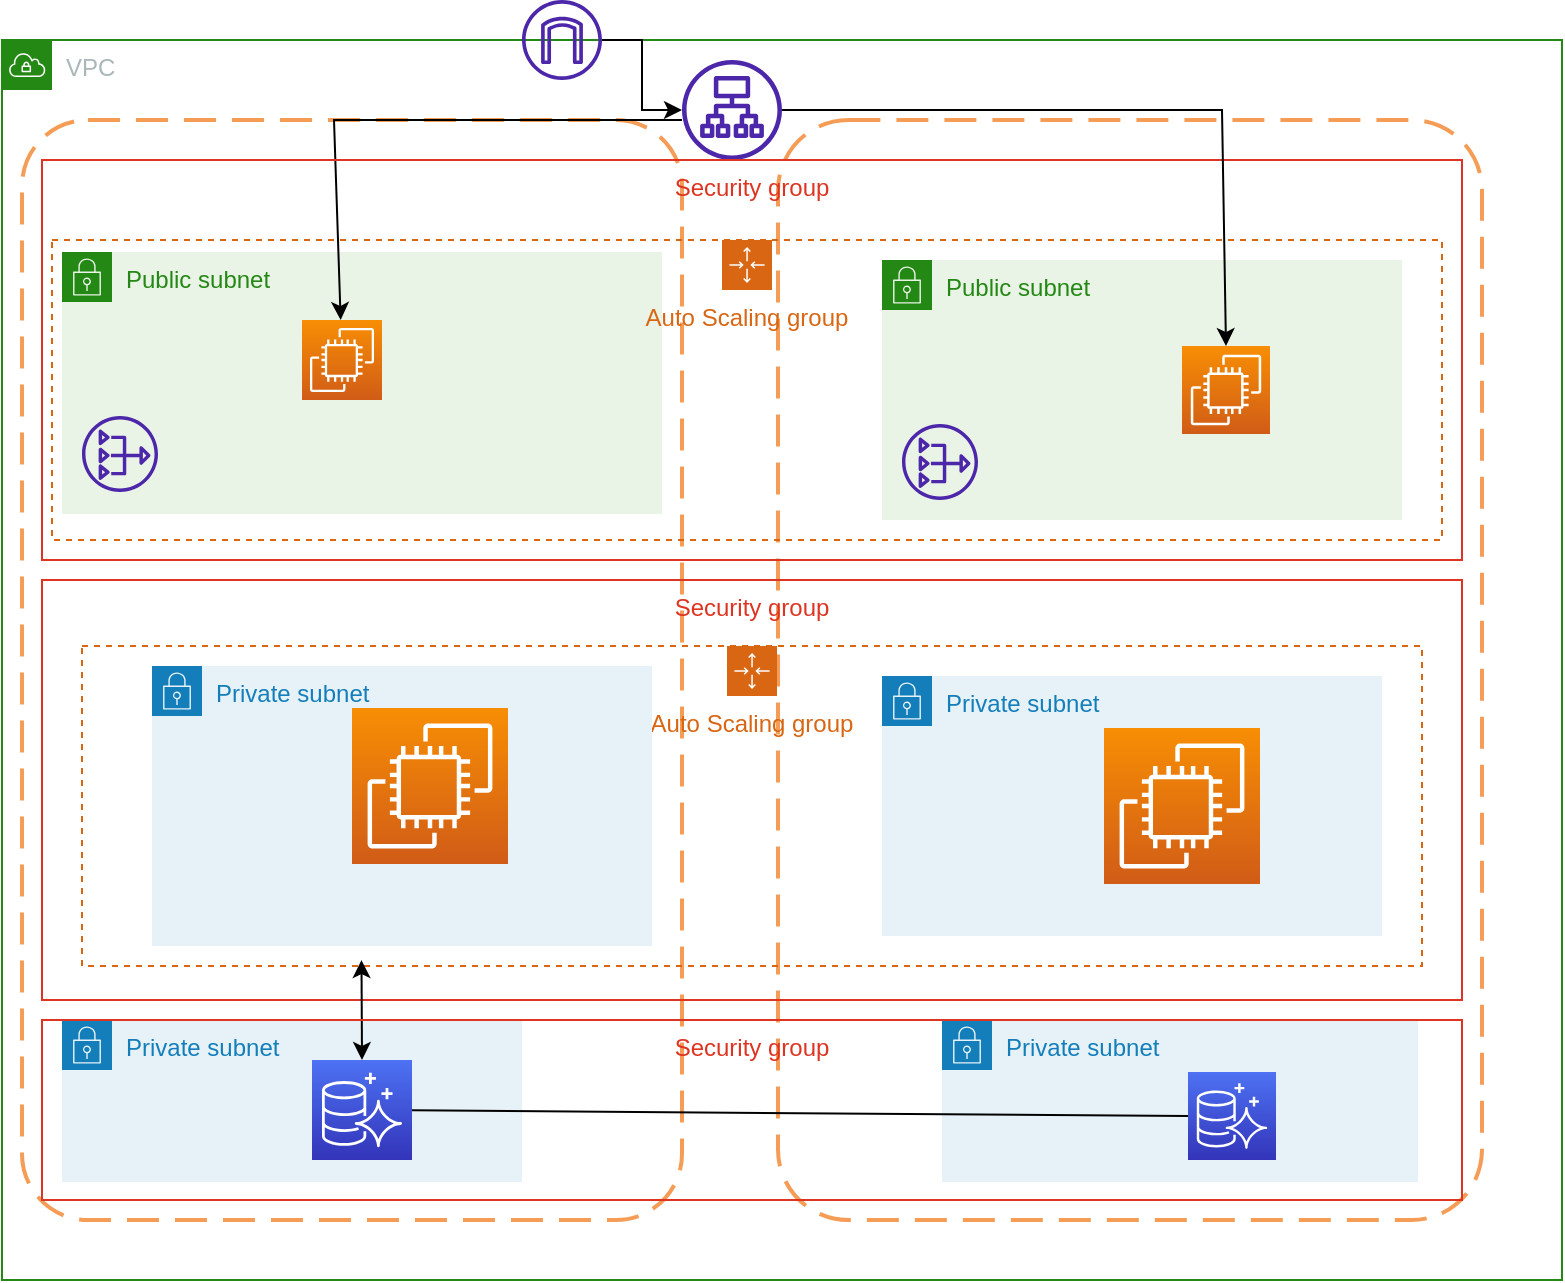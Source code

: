 <mxfile version="21.5.0" type="github">
  <diagram name="Page-1" id="8MU4IKMPJKSYNqfJH-IU">
    <mxGraphModel dx="1218" dy="557" grid="1" gridSize="10" guides="1" tooltips="1" connect="1" arrows="1" fold="1" page="1" pageScale="1" pageWidth="850" pageHeight="1100" math="0" shadow="0">
      <root>
        <mxCell id="0" />
        <mxCell id="1" parent="0" />
        <mxCell id="HmyuzON0dCTs6x4CJT24-2" value="VPC" style="points=[[0,0],[0.25,0],[0.5,0],[0.75,0],[1,0],[1,0.25],[1,0.5],[1,0.75],[1,1],[0.75,1],[0.5,1],[0.25,1],[0,1],[0,0.75],[0,0.5],[0,0.25]];outlineConnect=0;gradientColor=none;html=1;whiteSpace=wrap;fontSize=12;fontStyle=0;container=1;pointerEvents=0;collapsible=0;recursiveResize=0;shape=mxgraph.aws4.group;grIcon=mxgraph.aws4.group_vpc;strokeColor=#248814;fillColor=none;verticalAlign=top;align=left;spacingLeft=30;fontColor=#AAB7B8;dashed=0;" vertex="1" parent="1">
          <mxGeometry x="50" y="40" width="780" height="620" as="geometry" />
        </mxCell>
        <mxCell id="HmyuzON0dCTs6x4CJT24-4" value="" style="rounded=1;arcSize=10;dashed=1;strokeColor=#F59D56;fillColor=none;gradientColor=none;dashPattern=8 4;strokeWidth=2;" vertex="1" parent="HmyuzON0dCTs6x4CJT24-2">
          <mxGeometry x="388" y="40" width="352" height="550" as="geometry" />
        </mxCell>
        <mxCell id="HmyuzON0dCTs6x4CJT24-11" value="Private subnet" style="points=[[0,0],[0.25,0],[0.5,0],[0.75,0],[1,0],[1,0.25],[1,0.5],[1,0.75],[1,1],[0.75,1],[0.5,1],[0.25,1],[0,1],[0,0.75],[0,0.5],[0,0.25]];outlineConnect=0;gradientColor=none;html=1;whiteSpace=wrap;fontSize=12;fontStyle=0;container=1;pointerEvents=0;collapsible=0;recursiveResize=0;shape=mxgraph.aws4.group;grIcon=mxgraph.aws4.group_security_group;grStroke=0;strokeColor=#147EBA;fillColor=#E6F2F8;verticalAlign=top;align=left;spacingLeft=30;fontColor=#147EBA;dashed=0;" vertex="1" parent="HmyuzON0dCTs6x4CJT24-2">
          <mxGeometry x="470" y="490" width="238" height="81" as="geometry" />
        </mxCell>
        <mxCell id="HmyuzON0dCTs6x4CJT24-19" value="" style="sketch=0;points=[[0,0,0],[0.25,0,0],[0.5,0,0],[0.75,0,0],[1,0,0],[0,1,0],[0.25,1,0],[0.5,1,0],[0.75,1,0],[1,1,0],[0,0.25,0],[0,0.5,0],[0,0.75,0],[1,0.25,0],[1,0.5,0],[1,0.75,0]];outlineConnect=0;fontColor=#232F3E;gradientColor=#4D72F3;gradientDirection=north;fillColor=#3334B9;strokeColor=#ffffff;dashed=0;verticalLabelPosition=bottom;verticalAlign=top;align=center;html=1;fontSize=12;fontStyle=0;aspect=fixed;shape=mxgraph.aws4.resourceIcon;resIcon=mxgraph.aws4.aurora;" vertex="1" parent="HmyuzON0dCTs6x4CJT24-11">
          <mxGeometry x="123" y="26" width="44" height="44" as="geometry" />
        </mxCell>
        <mxCell id="HmyuzON0dCTs6x4CJT24-3" value="" style="rounded=1;arcSize=10;dashed=1;strokeColor=#F59D56;fillColor=none;gradientColor=none;dashPattern=8 4;strokeWidth=2;" vertex="1" parent="HmyuzON0dCTs6x4CJT24-2">
          <mxGeometry x="10" y="40" width="330" height="550" as="geometry" />
        </mxCell>
        <mxCell id="HmyuzON0dCTs6x4CJT24-13" value="Public subnet" style="points=[[0,0],[0.25,0],[0.5,0],[0.75,0],[1,0],[1,0.25],[1,0.5],[1,0.75],[1,1],[0.75,1],[0.5,1],[0.25,1],[0,1],[0,0.75],[0,0.5],[0,0.25]];outlineConnect=0;gradientColor=none;html=1;whiteSpace=wrap;fontSize=12;fontStyle=0;container=1;pointerEvents=0;collapsible=0;recursiveResize=0;shape=mxgraph.aws4.group;grIcon=mxgraph.aws4.group_security_group;grStroke=0;strokeColor=#248814;fillColor=#E9F3E6;verticalAlign=top;align=left;spacingLeft=30;fontColor=#248814;dashed=0;" vertex="1" parent="HmyuzON0dCTs6x4CJT24-2">
          <mxGeometry x="30" y="106" width="300" height="131" as="geometry" />
        </mxCell>
        <mxCell id="HmyuzON0dCTs6x4CJT24-6" value="Private subnet" style="points=[[0,0],[0.25,0],[0.5,0],[0.75,0],[1,0],[1,0.25],[1,0.5],[1,0.75],[1,1],[0.75,1],[0.5,1],[0.25,1],[0,1],[0,0.75],[0,0.5],[0,0.25]];outlineConnect=0;gradientColor=none;html=1;whiteSpace=wrap;fontSize=12;fontStyle=0;container=1;pointerEvents=0;collapsible=0;recursiveResize=0;shape=mxgraph.aws4.group;grIcon=mxgraph.aws4.group_security_group;grStroke=0;strokeColor=#147EBA;fillColor=#E6F2F8;verticalAlign=top;align=left;spacingLeft=30;fontColor=#147EBA;dashed=0;" vertex="1" parent="HmyuzON0dCTs6x4CJT24-2">
          <mxGeometry x="30" y="490" width="230" height="81" as="geometry" />
        </mxCell>
        <mxCell id="HmyuzON0dCTs6x4CJT24-24" value="" style="sketch=0;outlineConnect=0;fontColor=#232F3E;gradientColor=none;fillColor=#4D27AA;strokeColor=none;dashed=0;verticalLabelPosition=bottom;verticalAlign=top;align=center;html=1;fontSize=12;fontStyle=0;aspect=fixed;pointerEvents=1;shape=mxgraph.aws4.application_load_balancer;" vertex="1" parent="HmyuzON0dCTs6x4CJT24-2">
          <mxGeometry x="340" y="10" width="50" height="50" as="geometry" />
        </mxCell>
        <mxCell id="HmyuzON0dCTs6x4CJT24-27" value="" style="endArrow=classic;html=1;rounded=0;" edge="1" parent="HmyuzON0dCTs6x4CJT24-2" source="HmyuzON0dCTs6x4CJT24-24" target="HmyuzON0dCTs6x4CJT24-40">
          <mxGeometry width="50" height="50" relative="1" as="geometry">
            <mxPoint x="470" y="240" as="sourcePoint" />
            <mxPoint x="149.328" y="140" as="targetPoint" />
            <Array as="points">
              <mxPoint x="340" y="40" />
              <mxPoint x="166" y="40" />
            </Array>
          </mxGeometry>
        </mxCell>
        <mxCell id="HmyuzON0dCTs6x4CJT24-36" value="Auto Scaling group" style="points=[[0,0],[0.25,0],[0.5,0],[0.75,0],[1,0],[1,0.25],[1,0.5],[1,0.75],[1,1],[0.75,1],[0.5,1],[0.25,1],[0,1],[0,0.75],[0,0.5],[0,0.25]];outlineConnect=0;gradientColor=none;html=1;whiteSpace=wrap;fontSize=12;fontStyle=0;container=1;pointerEvents=0;collapsible=0;recursiveResize=0;shape=mxgraph.aws4.groupCenter;grIcon=mxgraph.aws4.group_auto_scaling_group;grStroke=1;strokeColor=#D86613;fillColor=none;verticalAlign=top;align=center;fontColor=#D86613;dashed=1;spacingTop=25;" vertex="1" parent="HmyuzON0dCTs6x4CJT24-2">
          <mxGeometry x="40" y="303" width="670" height="160" as="geometry" />
        </mxCell>
        <mxCell id="HmyuzON0dCTs6x4CJT24-8" value="Private subnet" style="points=[[0,0],[0.25,0],[0.5,0],[0.75,0],[1,0],[1,0.25],[1,0.5],[1,0.75],[1,1],[0.75,1],[0.5,1],[0.25,1],[0,1],[0,0.75],[0,0.5],[0,0.25]];outlineConnect=0;gradientColor=none;html=1;whiteSpace=wrap;fontSize=12;fontStyle=0;container=1;pointerEvents=0;collapsible=0;recursiveResize=0;shape=mxgraph.aws4.group;grIcon=mxgraph.aws4.group_security_group;grStroke=0;strokeColor=#147EBA;fillColor=#E6F2F8;verticalAlign=top;align=left;spacingLeft=30;fontColor=#147EBA;dashed=0;" vertex="1" parent="HmyuzON0dCTs6x4CJT24-36">
          <mxGeometry x="35" y="10" width="250" height="140" as="geometry" />
        </mxCell>
        <mxCell id="HmyuzON0dCTs6x4CJT24-21" value="" style="sketch=0;points=[[0,0,0],[0.25,0,0],[0.5,0,0],[0.75,0,0],[1,0,0],[0,1,0],[0.25,1,0],[0.5,1,0],[0.75,1,0],[1,1,0],[0,0.25,0],[0,0.5,0],[0,0.75,0],[1,0.25,0],[1,0.5,0],[1,0.75,0]];outlineConnect=0;fontColor=#232F3E;gradientColor=#F78E04;gradientDirection=north;fillColor=#D05C17;strokeColor=#ffffff;dashed=0;verticalLabelPosition=bottom;verticalAlign=top;align=center;html=1;fontSize=12;fontStyle=0;aspect=fixed;shape=mxgraph.aws4.resourceIcon;resIcon=mxgraph.aws4.ec2;" vertex="1" parent="HmyuzON0dCTs6x4CJT24-8">
          <mxGeometry x="100" y="21" width="78" height="78" as="geometry" />
        </mxCell>
        <mxCell id="HmyuzON0dCTs6x4CJT24-15" value="" style="sketch=0;outlineConnect=0;fontColor=#232F3E;gradientColor=none;fillColor=#4D27AA;strokeColor=none;dashed=0;verticalLabelPosition=bottom;verticalAlign=top;align=center;html=1;fontSize=12;fontStyle=0;aspect=fixed;pointerEvents=1;shape=mxgraph.aws4.nat_gateway;" vertex="1" parent="HmyuzON0dCTs6x4CJT24-2">
          <mxGeometry x="40" y="188" width="38" height="38" as="geometry" />
        </mxCell>
        <mxCell id="HmyuzON0dCTs6x4CJT24-10" value="Private subnet" style="points=[[0,0],[0.25,0],[0.5,0],[0.75,0],[1,0],[1,0.25],[1,0.5],[1,0.75],[1,1],[0.75,1],[0.5,1],[0.25,1],[0,1],[0,0.75],[0,0.5],[0,0.25]];outlineConnect=0;gradientColor=none;html=1;whiteSpace=wrap;fontSize=12;fontStyle=0;container=1;pointerEvents=0;collapsible=0;recursiveResize=0;shape=mxgraph.aws4.group;grIcon=mxgraph.aws4.group_security_group;grStroke=0;strokeColor=#147EBA;fillColor=#E6F2F8;verticalAlign=top;align=left;spacingLeft=30;fontColor=#147EBA;dashed=0;" vertex="1" parent="HmyuzON0dCTs6x4CJT24-2">
          <mxGeometry x="440" y="318" width="250" height="130" as="geometry" />
        </mxCell>
        <mxCell id="HmyuzON0dCTs6x4CJT24-20" value="" style="sketch=0;points=[[0,0,0],[0.25,0,0],[0.5,0,0],[0.75,0,0],[1,0,0],[0,1,0],[0.25,1,0],[0.5,1,0],[0.75,1,0],[1,1,0],[0,0.25,0],[0,0.5,0],[0,0.75,0],[1,0.25,0],[1,0.5,0],[1,0.75,0]];outlineConnect=0;fontColor=#232F3E;gradientColor=#F78E04;gradientDirection=north;fillColor=#D05C17;strokeColor=#ffffff;dashed=0;verticalLabelPosition=bottom;verticalAlign=top;align=center;html=1;fontSize=12;fontStyle=0;aspect=fixed;shape=mxgraph.aws4.resourceIcon;resIcon=mxgraph.aws4.ec2;" vertex="1" parent="HmyuzON0dCTs6x4CJT24-10">
          <mxGeometry x="111" y="26" width="78" height="78" as="geometry" />
        </mxCell>
        <mxCell id="HmyuzON0dCTs6x4CJT24-18" value="" style="sketch=0;points=[[0,0,0],[0.25,0,0],[0.5,0,0],[0.75,0,0],[1,0,0],[0,1,0],[0.25,1,0],[0.5,1,0],[0.75,1,0],[1,1,0],[0,0.25,0],[0,0.5,0],[0,0.75,0],[1,0.25,0],[1,0.5,0],[1,0.75,0]];outlineConnect=0;fontColor=#232F3E;gradientColor=#4D72F3;gradientDirection=north;fillColor=#3334B9;strokeColor=#ffffff;dashed=0;verticalLabelPosition=bottom;verticalAlign=top;align=center;html=1;fontSize=12;fontStyle=0;aspect=fixed;shape=mxgraph.aws4.resourceIcon;resIcon=mxgraph.aws4.aurora;" vertex="1" parent="HmyuzON0dCTs6x4CJT24-2">
          <mxGeometry x="155" y="510" width="50" height="50" as="geometry" />
        </mxCell>
        <mxCell id="HmyuzON0dCTs6x4CJT24-39" value="Security group" style="fillColor=none;strokeColor=#DD3522;verticalAlign=top;fontStyle=0;fontColor=#DD3522;whiteSpace=wrap;html=1;" vertex="1" parent="HmyuzON0dCTs6x4CJT24-2">
          <mxGeometry x="20" y="270" width="710" height="210" as="geometry" />
        </mxCell>
        <mxCell id="HmyuzON0dCTs6x4CJT24-41" value="Security group" style="fillColor=none;strokeColor=#DD3522;verticalAlign=top;fontStyle=0;fontColor=#DD3522;whiteSpace=wrap;html=1;" vertex="1" parent="HmyuzON0dCTs6x4CJT24-2">
          <mxGeometry x="20" y="60" width="710" height="200" as="geometry" />
        </mxCell>
        <mxCell id="HmyuzON0dCTs6x4CJT24-14" value="" style="sketch=0;outlineConnect=0;fontColor=#232F3E;gradientColor=none;fillColor=#4D27AA;strokeColor=none;dashed=0;verticalLabelPosition=bottom;verticalAlign=top;align=center;html=1;fontSize=12;fontStyle=0;aspect=fixed;pointerEvents=1;shape=mxgraph.aws4.internet_gateway;" vertex="1" parent="HmyuzON0dCTs6x4CJT24-2">
          <mxGeometry x="260" y="-20" width="40" height="40" as="geometry" />
        </mxCell>
        <mxCell id="HmyuzON0dCTs6x4CJT24-25" value="" style="edgeStyle=orthogonalEdgeStyle;rounded=0;orthogonalLoop=1;jettySize=auto;html=1;" edge="1" parent="HmyuzON0dCTs6x4CJT24-2" source="HmyuzON0dCTs6x4CJT24-14" target="HmyuzON0dCTs6x4CJT24-24">
          <mxGeometry relative="1" as="geometry" />
        </mxCell>
        <mxCell id="HmyuzON0dCTs6x4CJT24-42" value="Auto Scaling group" style="points=[[0,0],[0.25,0],[0.5,0],[0.75,0],[1,0],[1,0.25],[1,0.5],[1,0.75],[1,1],[0.75,1],[0.5,1],[0.25,1],[0,1],[0,0.75],[0,0.5],[0,0.25]];outlineConnect=0;gradientColor=none;html=1;whiteSpace=wrap;fontSize=12;fontStyle=0;container=1;pointerEvents=0;collapsible=0;recursiveResize=0;shape=mxgraph.aws4.groupCenter;grIcon=mxgraph.aws4.group_auto_scaling_group;grStroke=1;strokeColor=#D86613;fillColor=none;verticalAlign=top;align=center;fontColor=#D86613;dashed=1;spacingTop=25;" vertex="1" parent="HmyuzON0dCTs6x4CJT24-2">
          <mxGeometry x="25" y="100" width="695" height="150" as="geometry" />
        </mxCell>
        <mxCell id="HmyuzON0dCTs6x4CJT24-40" value="" style="sketch=0;points=[[0,0,0],[0.25,0,0],[0.5,0,0],[0.75,0,0],[1,0,0],[0,1,0],[0.25,1,0],[0.5,1,0],[0.75,1,0],[1,1,0],[0,0.25,0],[0,0.5,0],[0,0.75,0],[1,0.25,0],[1,0.5,0],[1,0.75,0]];outlineConnect=0;fontColor=#232F3E;gradientColor=#F78E04;gradientDirection=north;fillColor=#D05C17;strokeColor=#ffffff;dashed=0;verticalLabelPosition=bottom;verticalAlign=top;align=center;html=1;fontSize=12;fontStyle=0;aspect=fixed;shape=mxgraph.aws4.resourceIcon;resIcon=mxgraph.aws4.ec2;" vertex="1" parent="HmyuzON0dCTs6x4CJT24-42">
          <mxGeometry x="125" y="40" width="40" height="40" as="geometry" />
        </mxCell>
        <mxCell id="HmyuzON0dCTs6x4CJT24-12" value="Public subnet" style="points=[[0,0],[0.25,0],[0.5,0],[0.75,0],[1,0],[1,0.25],[1,0.5],[1,0.75],[1,1],[0.75,1],[0.5,1],[0.25,1],[0,1],[0,0.75],[0,0.5],[0,0.25]];outlineConnect=0;gradientColor=none;html=1;whiteSpace=wrap;fontSize=12;fontStyle=0;container=1;pointerEvents=0;collapsible=0;recursiveResize=0;shape=mxgraph.aws4.group;grIcon=mxgraph.aws4.group_security_group;grStroke=0;strokeColor=#248814;fillColor=#E9F3E6;verticalAlign=top;align=left;spacingLeft=30;fontColor=#248814;dashed=0;" vertex="1" parent="HmyuzON0dCTs6x4CJT24-2">
          <mxGeometry x="440" y="110" width="260" height="130" as="geometry" />
        </mxCell>
        <mxCell id="HmyuzON0dCTs6x4CJT24-16" value="" style="sketch=0;outlineConnect=0;fontColor=#232F3E;gradientColor=none;fillColor=#4D27AA;strokeColor=none;dashed=0;verticalLabelPosition=bottom;verticalAlign=top;align=center;html=1;fontSize=12;fontStyle=0;aspect=fixed;pointerEvents=1;shape=mxgraph.aws4.nat_gateway;" vertex="1" parent="HmyuzON0dCTs6x4CJT24-12">
          <mxGeometry x="10" y="82" width="38" height="38" as="geometry" />
        </mxCell>
        <mxCell id="HmyuzON0dCTs6x4CJT24-43" value="" style="endArrow=classic;html=1;rounded=0;entryX=0.5;entryY=0;entryDx=0;entryDy=0;entryPerimeter=0;" edge="1" parent="HmyuzON0dCTs6x4CJT24-2" source="HmyuzON0dCTs6x4CJT24-24" target="HmyuzON0dCTs6x4CJT24-23">
          <mxGeometry width="50" height="50" relative="1" as="geometry">
            <mxPoint x="470" y="260" as="sourcePoint" />
            <mxPoint x="520" y="210" as="targetPoint" />
            <Array as="points">
              <mxPoint x="610" y="35" />
            </Array>
          </mxGeometry>
        </mxCell>
        <mxCell id="HmyuzON0dCTs6x4CJT24-44" value="" style="endArrow=none;html=1;rounded=0;exitX=0;exitY=0.5;exitDx=0;exitDy=0;exitPerimeter=0;" edge="1" parent="HmyuzON0dCTs6x4CJT24-2" source="HmyuzON0dCTs6x4CJT24-19" target="HmyuzON0dCTs6x4CJT24-18">
          <mxGeometry width="50" height="50" relative="1" as="geometry">
            <mxPoint x="470" y="420" as="sourcePoint" />
            <mxPoint x="520" y="370" as="targetPoint" />
          </mxGeometry>
        </mxCell>
        <mxCell id="HmyuzON0dCTs6x4CJT24-45" value="" style="endArrow=classic;startArrow=classic;html=1;rounded=0;entryX=0.225;entryY=0.905;entryDx=0;entryDy=0;entryPerimeter=0;exitX=0.5;exitY=0;exitDx=0;exitDy=0;exitPerimeter=0;" edge="1" parent="HmyuzON0dCTs6x4CJT24-2" source="HmyuzON0dCTs6x4CJT24-18" target="HmyuzON0dCTs6x4CJT24-39">
          <mxGeometry width="50" height="50" relative="1" as="geometry">
            <mxPoint x="470" y="510" as="sourcePoint" />
            <mxPoint x="520" y="460" as="targetPoint" />
          </mxGeometry>
        </mxCell>
        <mxCell id="HmyuzON0dCTs6x4CJT24-46" value="Security group" style="fillColor=none;strokeColor=#DD3522;verticalAlign=top;fontStyle=0;fontColor=#DD3522;whiteSpace=wrap;html=1;" vertex="1" parent="HmyuzON0dCTs6x4CJT24-2">
          <mxGeometry x="20" y="490" width="710" height="90" as="geometry" />
        </mxCell>
        <mxCell id="HmyuzON0dCTs6x4CJT24-23" value="" style="sketch=0;points=[[0,0,0],[0.25,0,0],[0.5,0,0],[0.75,0,0],[1,0,0],[0,1,0],[0.25,1,0],[0.5,1,0],[0.75,1,0],[1,1,0],[0,0.25,0],[0,0.5,0],[0,0.75,0],[1,0.25,0],[1,0.5,0],[1,0.75,0]];outlineConnect=0;fontColor=#232F3E;gradientColor=#F78E04;gradientDirection=north;fillColor=#D05C17;strokeColor=#ffffff;dashed=0;verticalLabelPosition=bottom;verticalAlign=top;align=center;html=1;fontSize=12;fontStyle=0;aspect=fixed;shape=mxgraph.aws4.resourceIcon;resIcon=mxgraph.aws4.ec2;" vertex="1" parent="HmyuzON0dCTs6x4CJT24-2">
          <mxGeometry x="590" y="153" width="44" height="44" as="geometry" />
        </mxCell>
      </root>
    </mxGraphModel>
  </diagram>
</mxfile>
